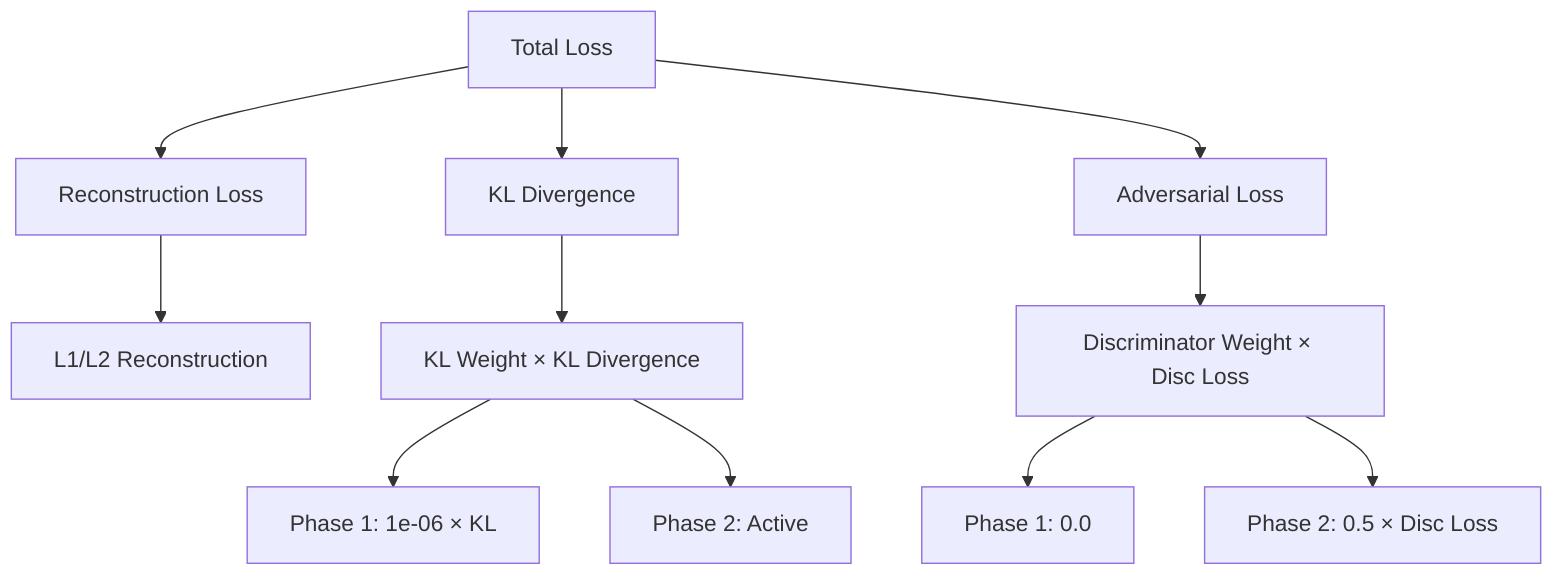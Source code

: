 graph TD
    A[Total Loss] --> B[Reconstruction Loss]
    A --> C[KL Divergence]
    A --> D[Adversarial Loss]
    
    B --> E[L1/L2 Reconstruction]
    C --> F[KL Weight × KL Divergence]
    D --> G[Discriminator Weight × Disc Loss]
    
    F --> H[Phase 1: 1e-06 × KL]
    F --> I[Phase 2: Active]
    G --> J[Phase 1: 0.0]
    G --> K[Phase 2: 0.5 × Disc Loss]